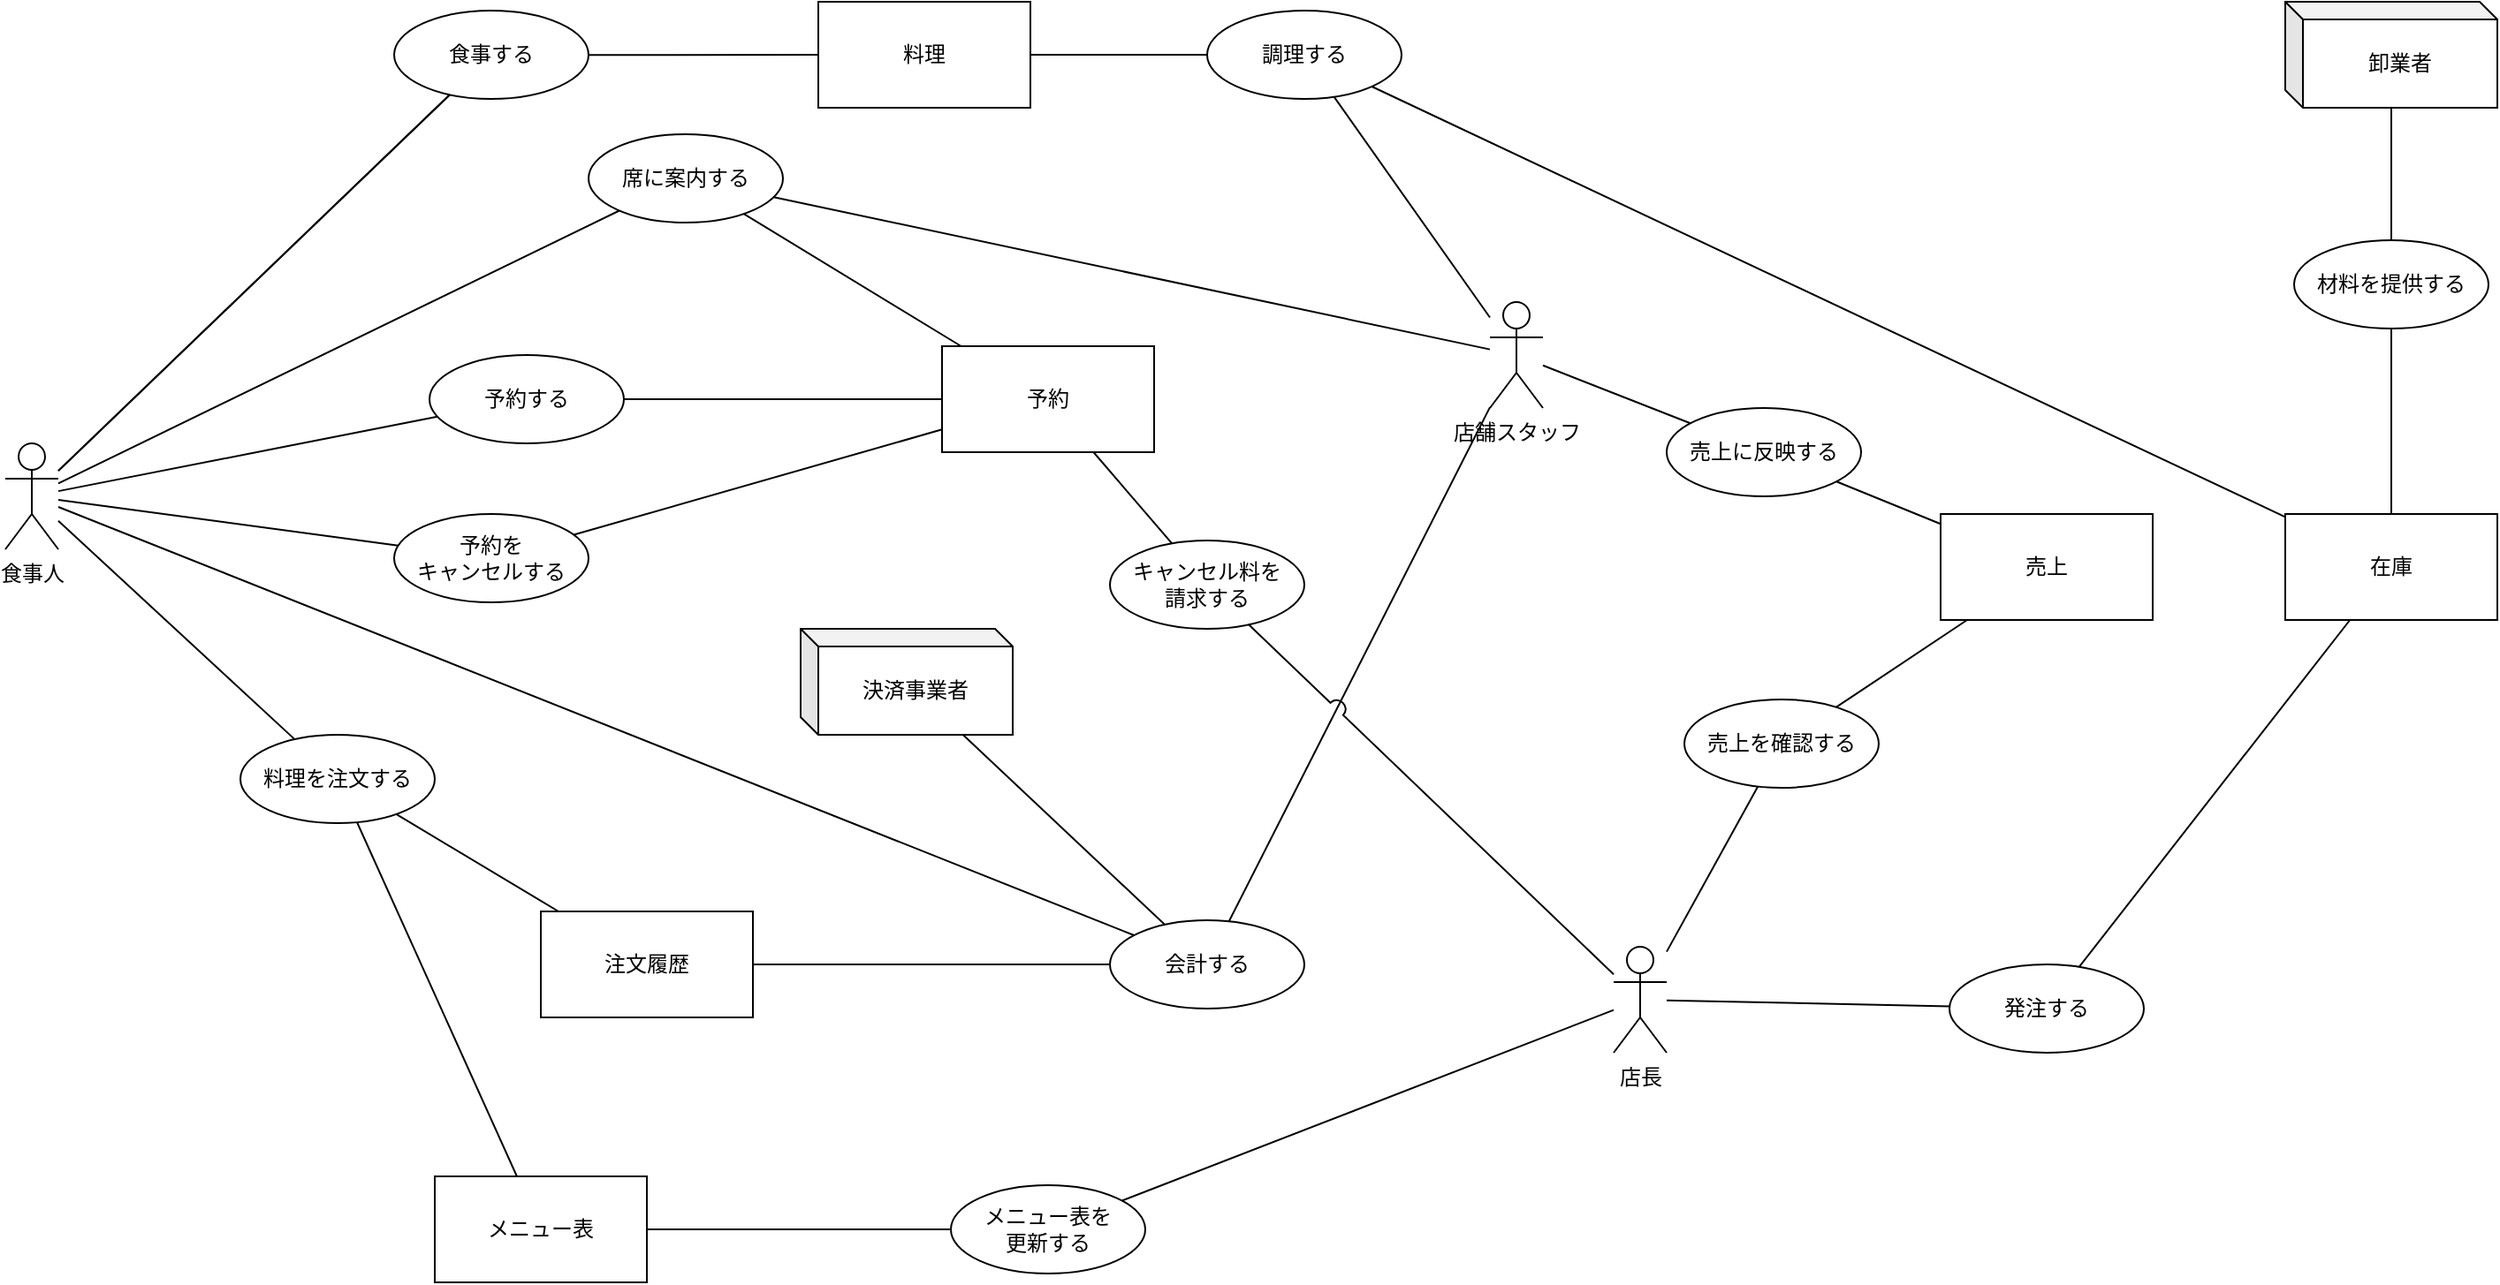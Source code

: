 <mxfile>
    <diagram name="ページ1" id="NA4neSgEC9G-7WFo4zGh">
        <mxGraphModel dx="3760" dy="2193" grid="1" gridSize="10" guides="1" tooltips="1" connect="1" arrows="1" fold="1" page="1" pageScale="1" pageWidth="827" pageHeight="1169" math="0" shadow="0">
            <root>
                <mxCell id="mGl5ej-jf7avWnhUODOQ-0"/>
                <mxCell id="mGl5ej-jf7avWnhUODOQ-1" parent="mGl5ej-jf7avWnhUODOQ-0"/>
                <mxCell id="mGl5ej-jf7avWnhUODOQ-3" style="edgeStyle=none;html=1;endArrow=none;endFill=0;" parent="mGl5ej-jf7avWnhUODOQ-1" source="mGl5ej-jf7avWnhUODOQ-7" target="mGl5ej-jf7avWnhUODOQ-11" edge="1">
                    <mxGeometry relative="1" as="geometry"/>
                </mxCell>
                <mxCell id="mGl5ej-jf7avWnhUODOQ-4" style="edgeStyle=none;html=1;endArrow=none;endFill=0;" parent="mGl5ej-jf7avWnhUODOQ-1" source="mGl5ej-jf7avWnhUODOQ-7" target="mGl5ej-jf7avWnhUODOQ-26" edge="1">
                    <mxGeometry relative="1" as="geometry"/>
                </mxCell>
                <mxCell id="mGl5ej-jf7avWnhUODOQ-5" style="edgeStyle=none;html=1;endArrow=none;endFill=0;" parent="mGl5ej-jf7avWnhUODOQ-1" source="mGl5ej-jf7avWnhUODOQ-7" target="mGl5ej-jf7avWnhUODOQ-46" edge="1">
                    <mxGeometry relative="1" as="geometry"/>
                </mxCell>
                <mxCell id="mGl5ej-jf7avWnhUODOQ-7" value="食事人" style="shape=umlActor;verticalLabelPosition=bottom;verticalAlign=top;html=1;outlineConnect=0;" parent="mGl5ej-jf7avWnhUODOQ-1" vertex="1">
                    <mxGeometry x="-2430" y="-735" width="30" height="60" as="geometry"/>
                </mxCell>
                <mxCell id="mGl5ej-jf7avWnhUODOQ-8" style="edgeStyle=none;html=1;endArrow=none;endFill=0;" parent="mGl5ej-jf7avWnhUODOQ-1" source="mGl5ej-jf7avWnhUODOQ-9" target="mGl5ej-jf7avWnhUODOQ-30" edge="1">
                    <mxGeometry relative="1" as="geometry">
                        <mxPoint x="-630" y="-1293" as="targetPoint"/>
                    </mxGeometry>
                </mxCell>
                <mxCell id="S4GQHQxIyMnKFg9J_kwv-1" style="edgeStyle=none;shape=connector;rounded=1;jumpStyle=arc;jumpSize=10;html=1;labelBackgroundColor=default;strokeColor=default;fontFamily=Helvetica;fontSize=11;fontColor=default;endArrow=none;endFill=0;" parent="mGl5ej-jf7avWnhUODOQ-1" source="mGl5ej-jf7avWnhUODOQ-9" target="mGl5ej-jf7avWnhUODOQ-7" edge="1">
                    <mxGeometry relative="1" as="geometry"/>
                </mxCell>
                <mxCell id="mGl5ej-jf7avWnhUODOQ-9" value="予約する" style="ellipse;whiteSpace=wrap;html=1;" parent="mGl5ej-jf7avWnhUODOQ-1" vertex="1">
                    <mxGeometry x="-2190" y="-785" width="110" height="50" as="geometry"/>
                </mxCell>
                <mxCell id="mGl5ej-jf7avWnhUODOQ-10" style="edgeStyle=none;html=1;endArrow=none;endFill=0;" parent="mGl5ej-jf7avWnhUODOQ-1" source="mGl5ej-jf7avWnhUODOQ-11" target="mGl5ej-jf7avWnhUODOQ-30" edge="1">
                    <mxGeometry relative="1" as="geometry">
                        <mxPoint x="-630" y="-1275.246" as="targetPoint"/>
                    </mxGeometry>
                </mxCell>
                <mxCell id="mGl5ej-jf7avWnhUODOQ-11" value="予約を&lt;br&gt;キャンセルする" style="ellipse;whiteSpace=wrap;html=1;" parent="mGl5ej-jf7avWnhUODOQ-1" vertex="1">
                    <mxGeometry x="-2210" y="-695" width="110" height="50" as="geometry"/>
                </mxCell>
                <mxCell id="mGl5ej-jf7avWnhUODOQ-12" style="edgeStyle=none;html=1;endArrow=none;endFill=0;" parent="mGl5ej-jf7avWnhUODOQ-1" source="0" target="mGl5ej-jf7avWnhUODOQ-36" edge="1">
                    <mxGeometry relative="1" as="geometry"/>
                </mxCell>
                <mxCell id="mGl5ej-jf7avWnhUODOQ-13" style="edgeStyle=none;html=1;endArrow=none;endFill=0;" parent="mGl5ej-jf7avWnhUODOQ-1" source="0" target="mGl5ej-jf7avWnhUODOQ-40" edge="1">
                    <mxGeometry relative="1" as="geometry"/>
                </mxCell>
                <mxCell id="mGl5ej-jf7avWnhUODOQ-15" value="店舗スタッフ" style="shape=umlActor;verticalLabelPosition=bottom;verticalAlign=top;html=1;outlineConnect=0;" parent="mGl5ej-jf7avWnhUODOQ-1" vertex="1">
                    <mxGeometry x="-1590" y="-815" width="30" height="60" as="geometry"/>
                </mxCell>
                <mxCell id="mGl5ej-jf7avWnhUODOQ-16" style="edgeStyle=none;html=1;endArrow=none;endFill=0;" parent="mGl5ej-jf7avWnhUODOQ-1" source="mGl5ej-jf7avWnhUODOQ-15" target="mGl5ej-jf7avWnhUODOQ-31" edge="1">
                    <mxGeometry relative="1" as="geometry"/>
                </mxCell>
                <mxCell id="mGl5ej-jf7avWnhUODOQ-17" style="edgeStyle=none;html=1;endArrow=none;endFill=0;" parent="mGl5ej-jf7avWnhUODOQ-1" source="mGl5ej-jf7avWnhUODOQ-15" target="mGl5ej-jf7avWnhUODOQ-33" edge="1">
                    <mxGeometry relative="1" as="geometry"/>
                </mxCell>
                <mxCell id="mGl5ej-jf7avWnhUODOQ-19" style="edgeStyle=none;html=1;endArrow=none;endFill=0;" parent="mGl5ej-jf7avWnhUODOQ-1" source="mGl5ej-jf7avWnhUODOQ-21" target="mGl5ej-jf7avWnhUODOQ-7" edge="1">
                    <mxGeometry relative="1" as="geometry">
                        <mxPoint x="-510" y="-1295.172" as="targetPoint"/>
                    </mxGeometry>
                </mxCell>
                <mxCell id="mGl5ej-jf7avWnhUODOQ-20" style="edgeStyle=none;html=1;endArrow=none;endFill=0;" parent="mGl5ej-jf7avWnhUODOQ-1" source="mGl5ej-jf7avWnhUODOQ-21" target="mGl5ej-jf7avWnhUODOQ-30" edge="1">
                    <mxGeometry relative="1" as="geometry"/>
                </mxCell>
                <mxCell id="mGl5ej-jf7avWnhUODOQ-21" value="席に案内する" style="ellipse;whiteSpace=wrap;html=1;" parent="mGl5ej-jf7avWnhUODOQ-1" vertex="1">
                    <mxGeometry x="-2100" y="-910" width="110" height="50" as="geometry"/>
                </mxCell>
                <mxCell id="mGl5ej-jf7avWnhUODOQ-22" style="edgeStyle=none;html=1;endArrow=none;endFill=0;" parent="mGl5ej-jf7avWnhUODOQ-1" source="mGl5ej-jf7avWnhUODOQ-23" target="mGl5ej-jf7avWnhUODOQ-30" edge="1">
                    <mxGeometry relative="1" as="geometry">
                        <mxPoint x="-510" y="-1275.246" as="targetPoint"/>
                    </mxGeometry>
                </mxCell>
                <mxCell id="mGl5ej-jf7avWnhUODOQ-23" value="キャンセル料を&lt;br&gt;請求する" style="ellipse;whiteSpace=wrap;html=1;" parent="mGl5ej-jf7avWnhUODOQ-1" vertex="1">
                    <mxGeometry x="-1805" y="-680" width="110" height="50" as="geometry"/>
                </mxCell>
                <mxCell id="mGl5ej-jf7avWnhUODOQ-24" style="edgeStyle=none;html=1;endArrow=none;endFill=0;" parent="mGl5ej-jf7avWnhUODOQ-1" source="mGl5ej-jf7avWnhUODOQ-26" target="mGl5ej-jf7avWnhUODOQ-29" edge="1">
                    <mxGeometry relative="1" as="geometry">
                        <mxPoint x="-630" y="-1118.983" as="targetPoint"/>
                    </mxGeometry>
                </mxCell>
                <mxCell id="mGl5ej-jf7avWnhUODOQ-25" style="edgeStyle=none;html=1;endArrow=none;endFill=0;" parent="mGl5ej-jf7avWnhUODOQ-1" source="mGl5ej-jf7avWnhUODOQ-26" target="mGl5ej-jf7avWnhUODOQ-54" edge="1">
                    <mxGeometry relative="1" as="geometry"/>
                </mxCell>
                <mxCell id="mGl5ej-jf7avWnhUODOQ-26" value="料理を注文する" style="ellipse;whiteSpace=wrap;html=1;" parent="mGl5ej-jf7avWnhUODOQ-1" vertex="1">
                    <mxGeometry x="-2297" y="-570" width="110" height="50" as="geometry"/>
                </mxCell>
                <mxCell id="mGl5ej-jf7avWnhUODOQ-27" style="edgeStyle=none;html=1;endArrow=none;endFill=0;" parent="mGl5ej-jf7avWnhUODOQ-1" source="mGl5ej-jf7avWnhUODOQ-28" target="mGl5ej-jf7avWnhUODOQ-29" edge="1">
                    <mxGeometry relative="1" as="geometry">
                        <mxPoint x="-510" y="-1116.604" as="targetPoint"/>
                    </mxGeometry>
                </mxCell>
                <mxCell id="mGl5ej-jf7avWnhUODOQ-28" value="メニュー表を&lt;br&gt;更新する" style="ellipse;whiteSpace=wrap;html=1;" parent="mGl5ej-jf7avWnhUODOQ-1" vertex="1">
                    <mxGeometry x="-1895" y="-315" width="110" height="50" as="geometry"/>
                </mxCell>
                <mxCell id="mGl5ej-jf7avWnhUODOQ-29" value="メニュー表" style="rounded=0;whiteSpace=wrap;html=1;" parent="mGl5ej-jf7avWnhUODOQ-1" vertex="1">
                    <mxGeometry x="-2187" y="-320" width="120" height="60" as="geometry"/>
                </mxCell>
                <mxCell id="mGl5ej-jf7avWnhUODOQ-30" value="予約" style="rounded=0;whiteSpace=wrap;html=1;" parent="mGl5ej-jf7avWnhUODOQ-1" vertex="1">
                    <mxGeometry x="-1900" y="-790" width="120" height="60" as="geometry"/>
                </mxCell>
                <mxCell id="mGl5ej-jf7avWnhUODOQ-31" value="会計する" style="ellipse;whiteSpace=wrap;html=1;" parent="mGl5ej-jf7avWnhUODOQ-1" vertex="1">
                    <mxGeometry x="-1805" y="-465" width="110" height="50" as="geometry"/>
                </mxCell>
                <mxCell id="mGl5ej-jf7avWnhUODOQ-32" style="edgeStyle=none;html=1;endArrow=none;endFill=0;" parent="mGl5ej-jf7avWnhUODOQ-1" source="mGl5ej-jf7avWnhUODOQ-33" target="mGl5ej-jf7avWnhUODOQ-34" edge="1">
                    <mxGeometry relative="1" as="geometry"/>
                </mxCell>
                <mxCell id="mGl5ej-jf7avWnhUODOQ-33" value="売上に反映する" style="ellipse;whiteSpace=wrap;html=1;" parent="mGl5ej-jf7avWnhUODOQ-1" vertex="1">
                    <mxGeometry x="-1490" y="-755" width="110" height="50" as="geometry"/>
                </mxCell>
                <mxCell id="mGl5ej-jf7avWnhUODOQ-34" value="売上" style="rounded=0;whiteSpace=wrap;html=1;" parent="mGl5ej-jf7avWnhUODOQ-1" vertex="1">
                    <mxGeometry x="-1335" y="-695" width="120" height="60" as="geometry"/>
                </mxCell>
                <mxCell id="mGl5ej-jf7avWnhUODOQ-35" style="edgeStyle=none;html=1;endArrow=none;endFill=0;" parent="mGl5ej-jf7avWnhUODOQ-1" source="mGl5ej-jf7avWnhUODOQ-36" target="mGl5ej-jf7avWnhUODOQ-34" edge="1">
                    <mxGeometry relative="1" as="geometry"/>
                </mxCell>
                <mxCell id="mGl5ej-jf7avWnhUODOQ-36" value="売上を確認する" style="ellipse;whiteSpace=wrap;html=1;" parent="mGl5ej-jf7avWnhUODOQ-1" vertex="1">
                    <mxGeometry x="-1480" y="-590" width="110" height="50" as="geometry"/>
                </mxCell>
                <mxCell id="mGl5ej-jf7avWnhUODOQ-37" value="在庫" style="rounded=0;whiteSpace=wrap;html=1;" parent="mGl5ej-jf7avWnhUODOQ-1" vertex="1">
                    <mxGeometry x="-1140" y="-695" width="120" height="60" as="geometry"/>
                </mxCell>
                <mxCell id="mGl5ej-jf7avWnhUODOQ-38" style="edgeStyle=none;html=1;endArrow=none;endFill=0;" parent="mGl5ej-jf7avWnhUODOQ-1" source="mGl5ej-jf7avWnhUODOQ-40" target="mGl5ej-jf7avWnhUODOQ-37" edge="1">
                    <mxGeometry relative="1" as="geometry"/>
                </mxCell>
                <mxCell id="mGl5ej-jf7avWnhUODOQ-40" value="発注する" style="ellipse;whiteSpace=wrap;html=1;" parent="mGl5ej-jf7avWnhUODOQ-1" vertex="1">
                    <mxGeometry x="-1330" y="-440" width="110" height="50" as="geometry"/>
                </mxCell>
                <mxCell id="mGl5ej-jf7avWnhUODOQ-42" value="卸業者" style="shape=cube;whiteSpace=wrap;html=1;boundedLbl=1;backgroundOutline=1;darkOpacity=0.05;darkOpacity2=0.1;size=10;" parent="mGl5ej-jf7avWnhUODOQ-1" vertex="1">
                    <mxGeometry x="-1140" y="-985" width="120" height="60" as="geometry"/>
                </mxCell>
                <mxCell id="mGl5ej-jf7avWnhUODOQ-43" style="edgeStyle=none;html=1;endArrow=none;endFill=0;" parent="mGl5ej-jf7avWnhUODOQ-1" source="mGl5ej-jf7avWnhUODOQ-44" target="mGl5ej-jf7avWnhUODOQ-37" edge="1">
                    <mxGeometry relative="1" as="geometry"/>
                </mxCell>
                <mxCell id="1" style="edgeStyle=none;shape=connector;rounded=1;jumpStyle=arc;jumpSize=10;html=1;labelBackgroundColor=default;strokeColor=default;fontFamily=Helvetica;fontSize=11;fontColor=default;endArrow=none;endFill=0;" edge="1" parent="mGl5ej-jf7avWnhUODOQ-1" source="mGl5ej-jf7avWnhUODOQ-44" target="mGl5ej-jf7avWnhUODOQ-42">
                    <mxGeometry relative="1" as="geometry"/>
                </mxCell>
                <mxCell id="mGl5ej-jf7avWnhUODOQ-44" value="材料を提供する" style="ellipse;whiteSpace=wrap;html=1;" parent="mGl5ej-jf7avWnhUODOQ-1" vertex="1">
                    <mxGeometry x="-1135" y="-850" width="110" height="50" as="geometry"/>
                </mxCell>
                <mxCell id="mGl5ej-jf7avWnhUODOQ-45" style="edgeStyle=none;html=1;endArrow=none;endFill=0;" parent="mGl5ej-jf7avWnhUODOQ-1" source="mGl5ej-jf7avWnhUODOQ-46" target="mGl5ej-jf7avWnhUODOQ-49" edge="1">
                    <mxGeometry relative="1" as="geometry"/>
                </mxCell>
                <mxCell id="mGl5ej-jf7avWnhUODOQ-47" style="edgeStyle=none;html=1;endArrow=none;endFill=0;" parent="mGl5ej-jf7avWnhUODOQ-1" source="mGl5ej-jf7avWnhUODOQ-15" target="mGl5ej-jf7avWnhUODOQ-52" edge="1">
                    <mxGeometry relative="1" as="geometry"/>
                </mxCell>
                <mxCell id="mGl5ej-jf7avWnhUODOQ-49" value="料理" style="rounded=0;whiteSpace=wrap;html=1;" parent="mGl5ej-jf7avWnhUODOQ-1" vertex="1">
                    <mxGeometry x="-1970" y="-985" width="120" height="60" as="geometry"/>
                </mxCell>
                <mxCell id="mGl5ej-jf7avWnhUODOQ-50" style="edgeStyle=none;html=1;endArrow=none;endFill=0;" parent="mGl5ej-jf7avWnhUODOQ-1" source="mGl5ej-jf7avWnhUODOQ-52" target="mGl5ej-jf7avWnhUODOQ-49" edge="1">
                    <mxGeometry relative="1" as="geometry"/>
                </mxCell>
                <mxCell id="mGl5ej-jf7avWnhUODOQ-51" style="edgeStyle=none;shape=connector;rounded=1;jumpStyle=arc;jumpSize=10;html=1;labelBackgroundColor=default;strokeColor=default;fontFamily=Helvetica;fontSize=11;fontColor=default;endArrow=none;endFill=0;" parent="mGl5ej-jf7avWnhUODOQ-1" source="mGl5ej-jf7avWnhUODOQ-52" target="mGl5ej-jf7avWnhUODOQ-37" edge="1">
                    <mxGeometry relative="1" as="geometry"/>
                </mxCell>
                <mxCell id="mGl5ej-jf7avWnhUODOQ-52" value="調理する" style="ellipse;whiteSpace=wrap;html=1;" parent="mGl5ej-jf7avWnhUODOQ-1" vertex="1">
                    <mxGeometry x="-1750" y="-980" width="110" height="50" as="geometry"/>
                </mxCell>
                <mxCell id="mGl5ej-jf7avWnhUODOQ-53" style="edgeStyle=none;html=1;endArrow=none;endFill=0;" parent="mGl5ej-jf7avWnhUODOQ-1" source="mGl5ej-jf7avWnhUODOQ-54" target="mGl5ej-jf7avWnhUODOQ-31" edge="1">
                    <mxGeometry relative="1" as="geometry"/>
                </mxCell>
                <mxCell id="mGl5ej-jf7avWnhUODOQ-54" value="注文履歴" style="rounded=0;whiteSpace=wrap;html=1;" parent="mGl5ej-jf7avWnhUODOQ-1" vertex="1">
                    <mxGeometry x="-2127" y="-470" width="120" height="60" as="geometry"/>
                </mxCell>
                <mxCell id="mGl5ej-jf7avWnhUODOQ-55" style="edgeStyle=none;html=1;endArrow=none;endFill=0;jumpStyle=arc;jumpSize=10;" parent="mGl5ej-jf7avWnhUODOQ-1" source="0" target="mGl5ej-jf7avWnhUODOQ-28" edge="1">
                    <mxGeometry relative="1" as="geometry"/>
                </mxCell>
                <mxCell id="mGl5ej-jf7avWnhUODOQ-56" style="edgeStyle=none;jumpStyle=arc;jumpSize=10;html=1;endArrow=none;endFill=0;" parent="mGl5ej-jf7avWnhUODOQ-1" source="mGl5ej-jf7avWnhUODOQ-57" target="mGl5ej-jf7avWnhUODOQ-31" edge="1">
                    <mxGeometry relative="1" as="geometry"/>
                </mxCell>
                <mxCell id="mGl5ej-jf7avWnhUODOQ-57" value="決済事業者" style="shape=cube;whiteSpace=wrap;html=1;boundedLbl=1;backgroundOutline=1;darkOpacity=0.05;darkOpacity2=0.1;size=10;" parent="mGl5ej-jf7avWnhUODOQ-1" vertex="1">
                    <mxGeometry x="-1980" y="-630" width="120" height="60" as="geometry"/>
                </mxCell>
                <mxCell id="mGl5ej-jf7avWnhUODOQ-58" style="edgeStyle=none;html=1;endArrow=none;endFill=0;jumpStyle=arc;jumpSize=10;" parent="mGl5ej-jf7avWnhUODOQ-1" source="mGl5ej-jf7avWnhUODOQ-15" target="mGl5ej-jf7avWnhUODOQ-21" edge="1">
                    <mxGeometry relative="1" as="geometry"/>
                </mxCell>
                <mxCell id="S4GQHQxIyMnKFg9J_kwv-0" value="" style="edgeStyle=none;html=1;endArrow=none;endFill=0;" parent="mGl5ej-jf7avWnhUODOQ-1" source="mGl5ej-jf7avWnhUODOQ-7" target="mGl5ej-jf7avWnhUODOQ-46" edge="1">
                    <mxGeometry relative="1" as="geometry">
                        <mxPoint x="-2140" y="-1095.303" as="sourcePoint"/>
                        <mxPoint x="-1219.946" y="-1113.89" as="targetPoint"/>
                    </mxGeometry>
                </mxCell>
                <mxCell id="mGl5ej-jf7avWnhUODOQ-46" value="食事する" style="ellipse;whiteSpace=wrap;html=1;" parent="mGl5ej-jf7avWnhUODOQ-1" vertex="1">
                    <mxGeometry x="-2210" y="-980" width="110" height="50" as="geometry"/>
                </mxCell>
                <mxCell id="mGl5ej-jf7avWnhUODOQ-6" style="edgeStyle=none;jumpStyle=arc;jumpSize=10;html=1;endArrow=none;endFill=0;" parent="mGl5ej-jf7avWnhUODOQ-1" source="mGl5ej-jf7avWnhUODOQ-7" target="mGl5ej-jf7avWnhUODOQ-31" edge="1">
                    <mxGeometry relative="1" as="geometry"/>
                </mxCell>
                <mxCell id="0" value="店長" style="shape=umlActor;verticalLabelPosition=bottom;verticalAlign=top;html=1;outlineConnect=0;" vertex="1" parent="mGl5ej-jf7avWnhUODOQ-1">
                    <mxGeometry x="-1520" y="-450" width="30" height="60" as="geometry"/>
                </mxCell>
                <mxCell id="mGl5ej-jf7avWnhUODOQ-14" style="edgeStyle=none;html=1;endArrow=none;endFill=0;jumpStyle=arc;jumpSize=10;" parent="mGl5ej-jf7avWnhUODOQ-1" source="0" target="mGl5ej-jf7avWnhUODOQ-23" edge="1">
                    <mxGeometry relative="1" as="geometry"/>
                </mxCell>
            </root>
        </mxGraphModel>
    </diagram>
</mxfile>